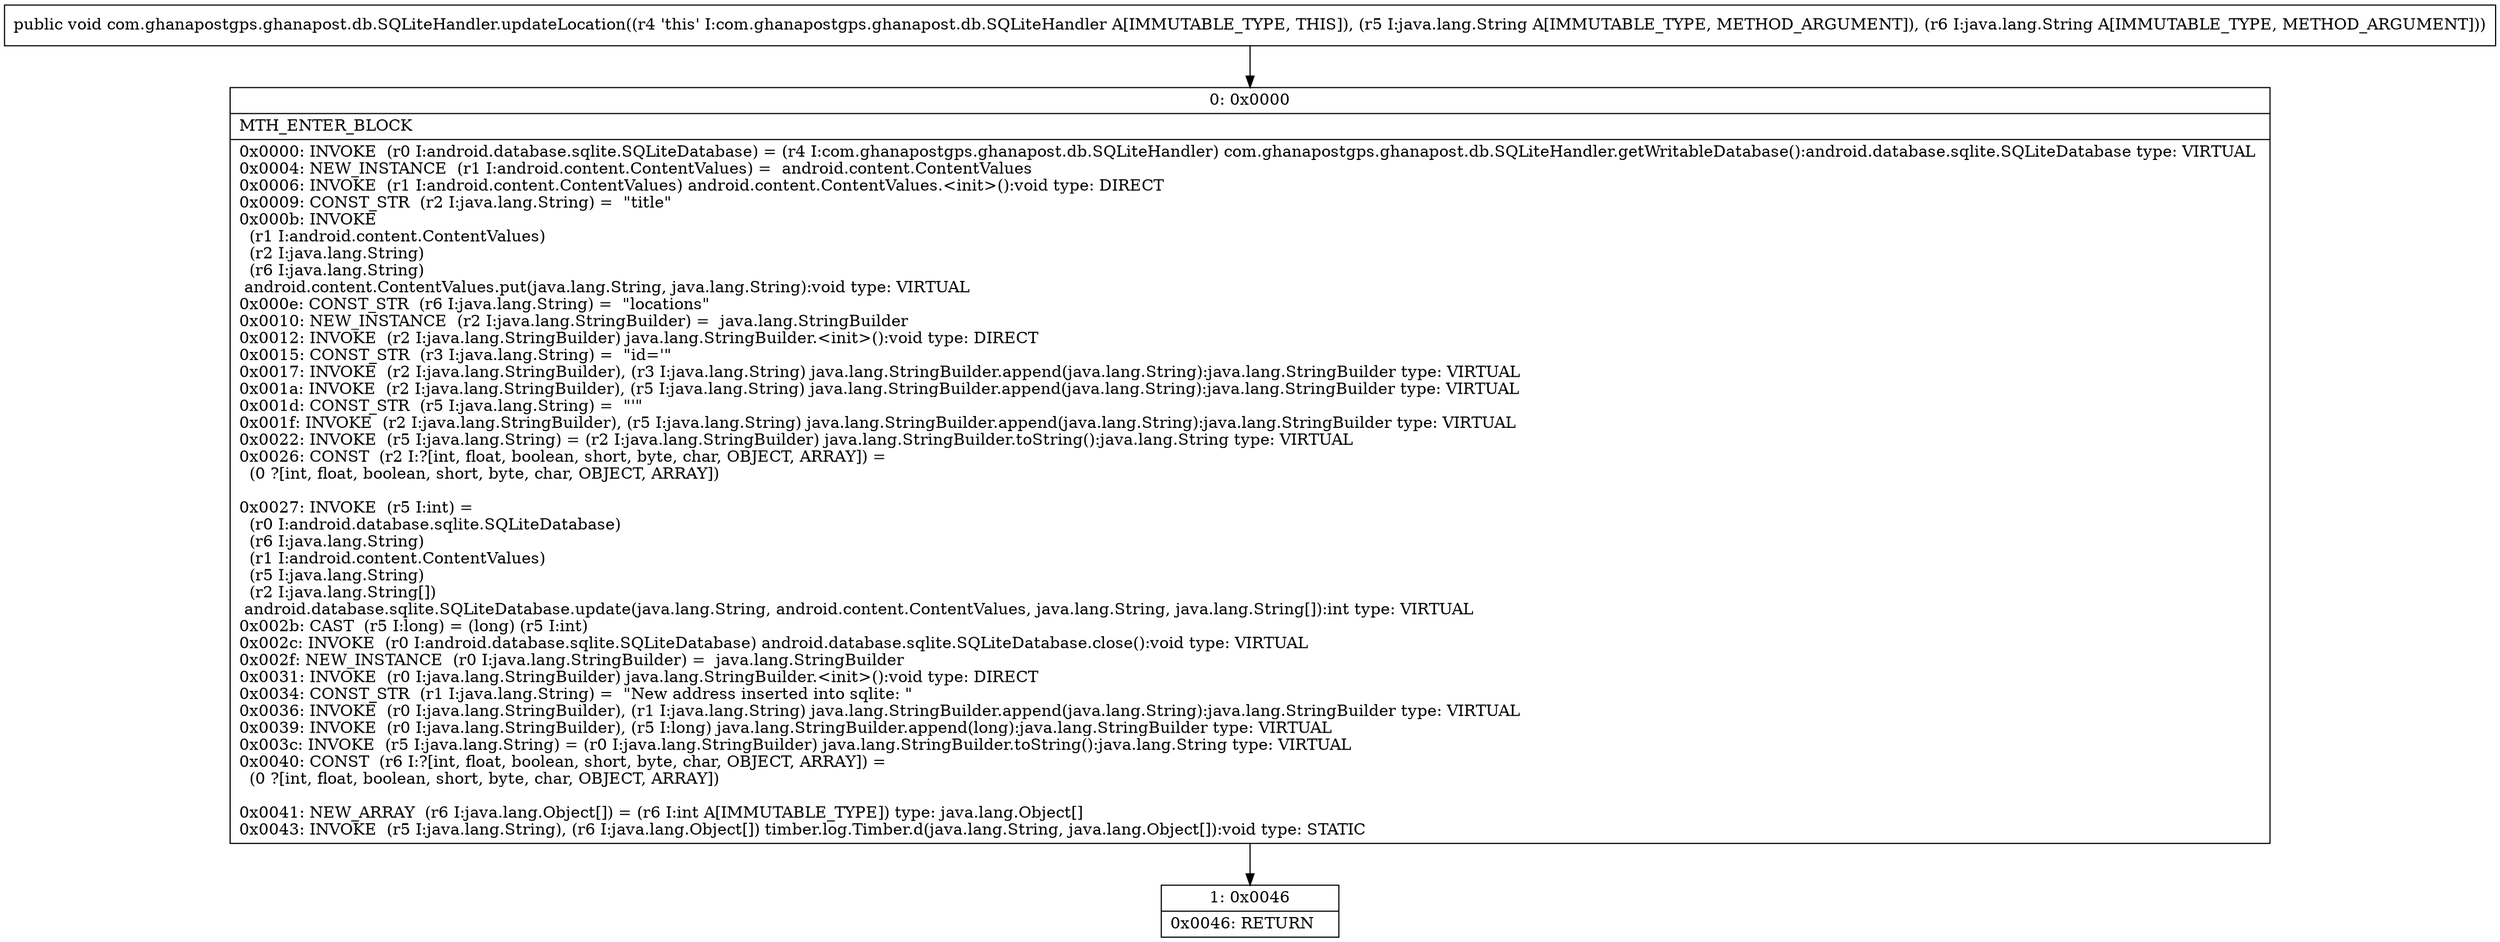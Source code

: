 digraph "CFG forcom.ghanapostgps.ghanapost.db.SQLiteHandler.updateLocation(Ljava\/lang\/String;Ljava\/lang\/String;)V" {
Node_0 [shape=record,label="{0\:\ 0x0000|MTH_ENTER_BLOCK\l|0x0000: INVOKE  (r0 I:android.database.sqlite.SQLiteDatabase) = (r4 I:com.ghanapostgps.ghanapost.db.SQLiteHandler) com.ghanapostgps.ghanapost.db.SQLiteHandler.getWritableDatabase():android.database.sqlite.SQLiteDatabase type: VIRTUAL \l0x0004: NEW_INSTANCE  (r1 I:android.content.ContentValues) =  android.content.ContentValues \l0x0006: INVOKE  (r1 I:android.content.ContentValues) android.content.ContentValues.\<init\>():void type: DIRECT \l0x0009: CONST_STR  (r2 I:java.lang.String) =  \"title\" \l0x000b: INVOKE  \l  (r1 I:android.content.ContentValues)\l  (r2 I:java.lang.String)\l  (r6 I:java.lang.String)\l android.content.ContentValues.put(java.lang.String, java.lang.String):void type: VIRTUAL \l0x000e: CONST_STR  (r6 I:java.lang.String) =  \"locations\" \l0x0010: NEW_INSTANCE  (r2 I:java.lang.StringBuilder) =  java.lang.StringBuilder \l0x0012: INVOKE  (r2 I:java.lang.StringBuilder) java.lang.StringBuilder.\<init\>():void type: DIRECT \l0x0015: CONST_STR  (r3 I:java.lang.String) =  \"id='\" \l0x0017: INVOKE  (r2 I:java.lang.StringBuilder), (r3 I:java.lang.String) java.lang.StringBuilder.append(java.lang.String):java.lang.StringBuilder type: VIRTUAL \l0x001a: INVOKE  (r2 I:java.lang.StringBuilder), (r5 I:java.lang.String) java.lang.StringBuilder.append(java.lang.String):java.lang.StringBuilder type: VIRTUAL \l0x001d: CONST_STR  (r5 I:java.lang.String) =  \"'\" \l0x001f: INVOKE  (r2 I:java.lang.StringBuilder), (r5 I:java.lang.String) java.lang.StringBuilder.append(java.lang.String):java.lang.StringBuilder type: VIRTUAL \l0x0022: INVOKE  (r5 I:java.lang.String) = (r2 I:java.lang.StringBuilder) java.lang.StringBuilder.toString():java.lang.String type: VIRTUAL \l0x0026: CONST  (r2 I:?[int, float, boolean, short, byte, char, OBJECT, ARRAY]) = \l  (0 ?[int, float, boolean, short, byte, char, OBJECT, ARRAY])\l \l0x0027: INVOKE  (r5 I:int) = \l  (r0 I:android.database.sqlite.SQLiteDatabase)\l  (r6 I:java.lang.String)\l  (r1 I:android.content.ContentValues)\l  (r5 I:java.lang.String)\l  (r2 I:java.lang.String[])\l android.database.sqlite.SQLiteDatabase.update(java.lang.String, android.content.ContentValues, java.lang.String, java.lang.String[]):int type: VIRTUAL \l0x002b: CAST  (r5 I:long) = (long) (r5 I:int) \l0x002c: INVOKE  (r0 I:android.database.sqlite.SQLiteDatabase) android.database.sqlite.SQLiteDatabase.close():void type: VIRTUAL \l0x002f: NEW_INSTANCE  (r0 I:java.lang.StringBuilder) =  java.lang.StringBuilder \l0x0031: INVOKE  (r0 I:java.lang.StringBuilder) java.lang.StringBuilder.\<init\>():void type: DIRECT \l0x0034: CONST_STR  (r1 I:java.lang.String) =  \"New address inserted into sqlite: \" \l0x0036: INVOKE  (r0 I:java.lang.StringBuilder), (r1 I:java.lang.String) java.lang.StringBuilder.append(java.lang.String):java.lang.StringBuilder type: VIRTUAL \l0x0039: INVOKE  (r0 I:java.lang.StringBuilder), (r5 I:long) java.lang.StringBuilder.append(long):java.lang.StringBuilder type: VIRTUAL \l0x003c: INVOKE  (r5 I:java.lang.String) = (r0 I:java.lang.StringBuilder) java.lang.StringBuilder.toString():java.lang.String type: VIRTUAL \l0x0040: CONST  (r6 I:?[int, float, boolean, short, byte, char, OBJECT, ARRAY]) = \l  (0 ?[int, float, boolean, short, byte, char, OBJECT, ARRAY])\l \l0x0041: NEW_ARRAY  (r6 I:java.lang.Object[]) = (r6 I:int A[IMMUTABLE_TYPE]) type: java.lang.Object[] \l0x0043: INVOKE  (r5 I:java.lang.String), (r6 I:java.lang.Object[]) timber.log.Timber.d(java.lang.String, java.lang.Object[]):void type: STATIC \l}"];
Node_1 [shape=record,label="{1\:\ 0x0046|0x0046: RETURN   \l}"];
MethodNode[shape=record,label="{public void com.ghanapostgps.ghanapost.db.SQLiteHandler.updateLocation((r4 'this' I:com.ghanapostgps.ghanapost.db.SQLiteHandler A[IMMUTABLE_TYPE, THIS]), (r5 I:java.lang.String A[IMMUTABLE_TYPE, METHOD_ARGUMENT]), (r6 I:java.lang.String A[IMMUTABLE_TYPE, METHOD_ARGUMENT])) }"];
MethodNode -> Node_0;
Node_0 -> Node_1;
}

